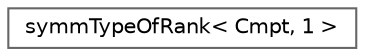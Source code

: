 digraph "Graphical Class Hierarchy"
{
 // LATEX_PDF_SIZE
  bgcolor="transparent";
  edge [fontname=Helvetica,fontsize=10,labelfontname=Helvetica,labelfontsize=10];
  node [fontname=Helvetica,fontsize=10,shape=box,height=0.2,width=0.4];
  rankdir="LR";
  Node0 [id="Node000000",label="symmTypeOfRank\< Cmpt, 1 \>",height=0.2,width=0.4,color="grey40", fillcolor="white", style="filled",URL="$classFoam_1_1symmTypeOfRank_3_01Cmpt_00_011_01_4.html",tooltip=" "];
}
